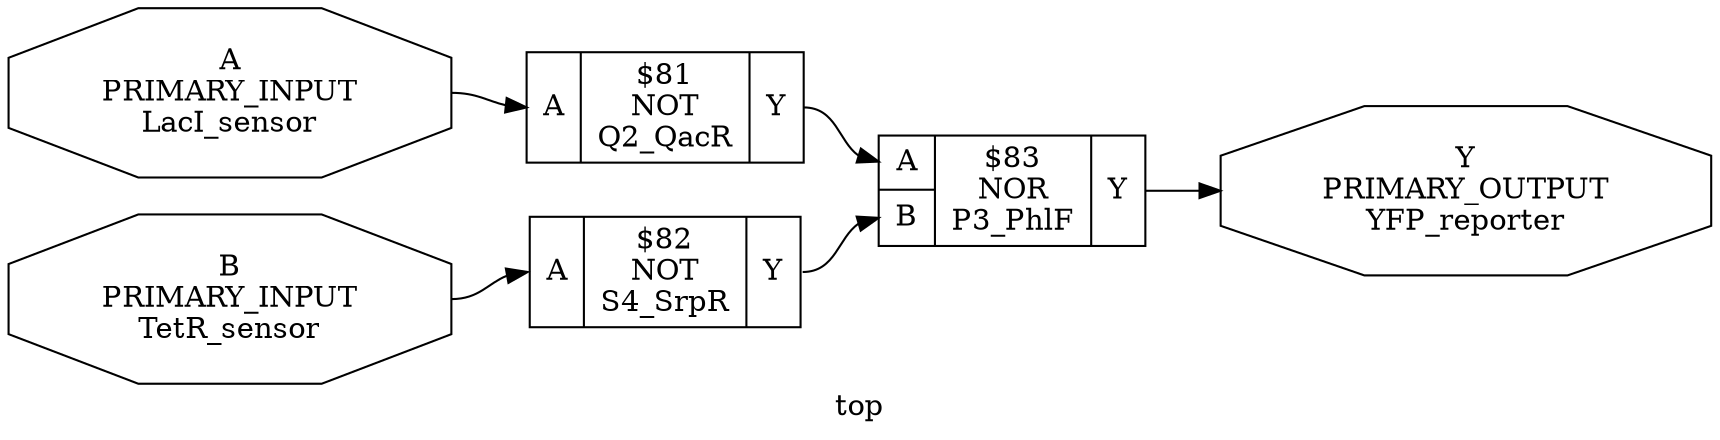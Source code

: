 digraph "top" {
label="top";
rankdir="LR";
remincross=true;
n3 [ shape=octagon, label="A\nPRIMARY_INPUT\nLacI_sensor", fontcolor="black"];
n4 [ shape=octagon, label="B\nPRIMARY_INPUT\nTetR_sensor", fontcolor="black"];
n5 [ shape=octagon, label="Y\nPRIMARY_OUTPUT\nYFP_reporter", fontcolor="black"];
c6 [ shape=record, label="{{<p3> A}|$81\nNOT\nQ2_QacR|{<p5> Y}}",  ];
c7 [ shape=record, label="{{<p3> A}|$82\nNOT\nS4_SrpR|{<p5> Y}}",  ];
c8 [ shape=record, label="{{<p3> A|<p4> B}|$83\nNOR\nP3_PhlF|{<p5> Y}}",  ];
c6:p5:e -> c8:p3:w [color="black", fontcolor="black", label=""];
c7:p5:e -> c8:p4:w [color="black", fontcolor="black", label=""];
n3:e -> c6:p3:w [color="black", fontcolor="black", label=""];
n4:e -> c7:p3:w [color="black", fontcolor="black", label=""];
c8:p5:e -> n5:w [color="black", fontcolor="black", label=""];
}
